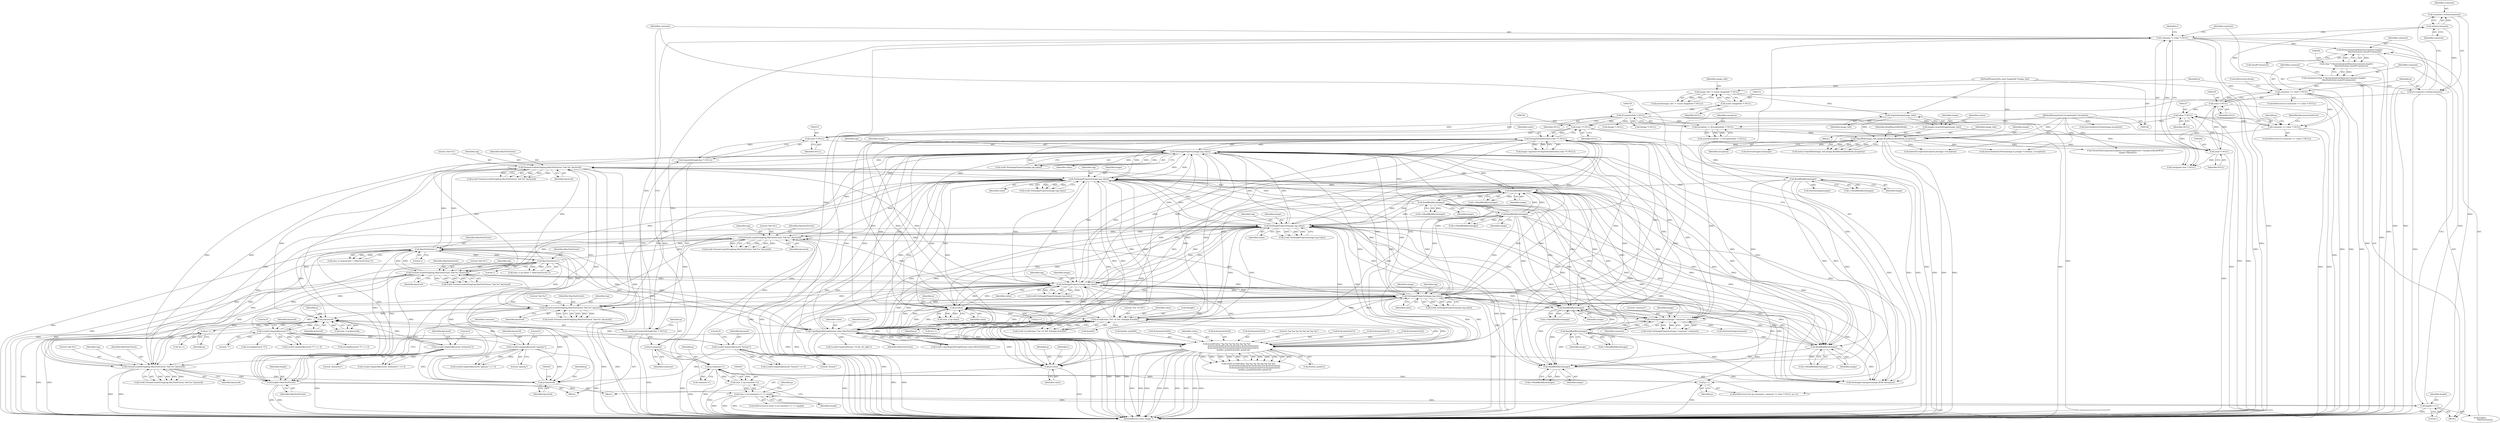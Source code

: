 digraph "0_ImageMagick_f6e9d0d9955e85bdd7540b251cd50d598dacc5e6_23@API" {
"1000323" [label="(Call,comment+strlen(comment))"];
"1000325" [label="(Call,strlen(comment))"];
"1000315" [label="(Call,comment == (char *) NULL)"];
"1000302" [label="(Call,comment=(char *) ResizeQuantumMemory(comment,length+\n                MaxTextExtent,sizeof(*comment)))"];
"1000304" [label="(Call,(char *) ResizeQuantumMemory(comment,length+\n                MaxTextExtent,sizeof(*comment)))"];
"1000306" [label="(Call,ResizeQuantumMemory(comment,length+\n                MaxTextExtent,sizeof(*comment)))"];
"1000261" [label="(Call,comment != (char *) NULL)"];
"1000251" [label="(Call,comment=AcquireString((char *) NULL))"];
"1000253" [label="(Call,AcquireString((char *) NULL))"];
"1000254" [label="(Call,(char *) NULL)"];
"1000158" [label="(Call,(ExceptionInfo *) NULL)"];
"1000131" [label="(Call,(const ImageInfo *) NULL)"];
"1000336" [label="(Call,(char *) NULL)"];
"1000317" [label="(Call,(char *) NULL)"];
"1000263" [label="(Call,(char *) NULL)"];
"1000535" [label="(Call,(char **) NULL)"];
"1000299" [label="(Call,length<<=1)"];
"1000285" [label="(Call,(size_t) (p-comment+1) >= length)"];
"1000286" [label="(Call,(size_t) (p-comment+1))"];
"1000288" [label="(Call,p-comment+1)"];
"1000258" [label="(Call,p=comment)"];
"1000266" [label="(Call,p++)"];
"1000321" [label="(Call,p=comment+strlen(comment))"];
"1000248" [label="(Call,length=MaxTextExtent)"];
"1000694" [label="(Call,FormatLocaleString(tag,MaxTextExtent,\"hdr:%s\",keyword))"];
"1000548" [label="(Call,SetImageProperty(image,tag,value))"];
"1000395" [label="(Call,ReadBlobByte(image))"];
"1000795" [label="(Call,ReadBlobByte(image))"];
"1000433" [label="(Call,ReadBlobByte(image))"];
"1000514" [label="(Call,SetImageProperty(image,tag,value))"];
"1000478" [label="(Call,ReadBlobByte(image))"];
"1000507" [label="(Call,FormatLocaleString(tag,MaxTextExtent,\"hdr:%s\",keyword))"];
"1000767" [label="(Call,SetImageProperty(image,tag,value))"];
"1000760" [label="(Call,FormatLocaleString(tag,MaxTextExtent,\"hdr:%s\",keyword))"];
"1000751" [label="(Call,SetImageProperty(image,tag,value))"];
"1000744" [label="(Call,FormatLocaleString(tag,MaxTextExtent,\"hdr:%s\",keyword))"];
"1000701" [label="(Call,SetImageProperty(image,tag,value))"];
"1000465" [label="(Call,p-value)"];
"1000473" [label="(Call,p++)"];
"1000449" [label="(Call,p=value)"];
"1000567" [label="(Call,sscanf(value,\"%g %g %g %g %g %g %g %g\",\n                    &chromaticity[0],&chromaticity[1],&chromaticity[2],\n                    &chromaticity[3],&chromaticity[4],&chromaticity[5],\n                    &white_point[0],&white_point[1]))"];
"1000500" [label="(Call,CopyMagickString(format,value,MaxTextExtent))"];
"1000533" [label="(Call,StringToDouble(value,(char **) NULL))"];
"1000720" [label="(Call,sscanf(value,\"%d +X %d\",&height,&width))"];
"1000468" [label="(Call,MaxTextExtent-1)"];
"1000385" [label="(Call,MaxTextExtent-1)"];
"1000541" [label="(Call,FormatLocaleString(tag,MaxTextExtent,\"hdr:%s\",keyword))"];
"1000524" [label="(Call,LocaleCompare(keyword,\"gamma\"))"];
"1000437" [label="(Call,LocaleCompare(keyword,\"Y\"))"];
"1000382" [label="(Call,p-keyword)"];
"1000390" [label="(Call,p++)"];
"1000373" [label="(Call,p=keyword)"];
"1000493" [label="(Call,LocaleCompare(keyword,\"format\"))"];
"1000558" [label="(Call,LocaleCompare(keyword,\"primaries\"))"];
"1000358" [label="(Call,ReadBlobByte(image))"];
"1000348" [label="(Call,SetImageProperty(image,\"comment\",comment))"];
"1000207" [label="(Call,ReadBlobByte(image))"];
"1000173" [label="(Call,OpenBlob(image_info,image,ReadBinaryBlobMode,exception))"];
"1000169" [label="(Call,AcquireImage(image_info))"];
"1000129" [label="(Call,image_info != (const ImageInfo *) NULL)"];
"1000107" [label="(MethodParameterIn,const ImageInfo *image_info)"];
"1000167" [label="(Call,image=AcquireImage(image_info))"];
"1000156" [label="(Call,exception != (ExceptionInfo *) NULL)"];
"1000108" [label="(MethodParameterIn,ExceptionInfo *exception)"];
"1000271" [label="(Call,ReadBlobByte(image))"];
"1000368" [label="(Call,ReadBlobByte(image))"];
"1000334" [label="(Call,comment == (char *) NULL)"];
"1000133" [label="(Identifier,NULL)"];
"1000465" [label="(Call,p-value)"];
"1000177" [label="(Identifier,exception)"];
"1000748" [label="(Identifier,keyword)"];
"1000438" [label="(Identifier,keyword)"];
"1000694" [label="(Call,FormatLocaleString(tag,MaxTextExtent,\"hdr:%s\",keyword))"];
"1000385" [label="(Call,MaxTextExtent-1)"];
"1000890" [label="(Call,InheritException(exception,&image->exception))"];
"1000359" [label="(Identifier,image)"];
"1000523" [label="(Call,LocaleCompare(keyword,\"gamma\") == 0)"];
"1000544" [label="(Literal,\"hdr:%s\")"];
"1000507" [label="(Call,FormatLocaleString(tag,MaxTextExtent,\"hdr:%s\",keyword))"];
"1000744" [label="(Call,FormatLocaleString(tag,MaxTextExtent,\"hdr:%s\",keyword))"];
"1000745" [label="(Identifier,tag)"];
"1000252" [label="(Identifier,comment)"];
"1000463" [label="(Call,(size_t) (p-value))"];
"1000722" [label="(Literal,\"%d +X %d\")"];
"1000768" [label="(Identifier,image)"];
"1000492" [label="(Call,LocaleCompare(keyword,\"format\") == 0)"];
"1000760" [label="(Call,FormatLocaleString(tag,MaxTextExtent,\"hdr:%s\",keyword))"];
"1000386" [label="(Identifier,MaxTextExtent)"];
"1000257" [label="(ControlStructure,for (p=comment; comment != (char *) NULL; p++))"];
"1000503" [label="(Identifier,MaxTextExtent)"];
"1000335" [label="(Identifier,comment)"];
"1000567" [label="(Call,sscanf(value,\"%g %g %g %g %g %g %g %g\",\n                    &chromaticity[0],&chromaticity[1],&chromaticity[2],\n                    &chromaticity[3],&chromaticity[4],&chromaticity[5],\n                    &white_point[0],&white_point[1]))"];
"1000754" [label="(Identifier,value)"];
"1000250" [label="(Identifier,MaxTextExtent)"];
"1000129" [label="(Call,image_info != (const ImageInfo *) NULL)"];
"1000272" [label="(Identifier,image)"];
"1000369" [label="(Identifier,image)"];
"1000704" [label="(Identifier,value)"];
"1000510" [label="(Literal,\"hdr:%s\")"];
"1000472" [label="(Call,*p++)"];
"1000710" [label="(Call,strcmp(keyword,\"Y\") == 0)"];
"1000498" [label="(Call,(void) CopyMagickString(format,value,MaxTextExtent))"];
"1000302" [label="(Call,comment=(char *) ResizeQuantumMemory(comment,length+\n                MaxTextExtent,sizeof(*comment)))"];
"1000548" [label="(Call,SetImageProperty(image,tag,value))"];
"1000375" [label="(Identifier,keyword)"];
"1000301" [label="(Literal,1)"];
"1000260" [label="(Identifier,comment)"];
"1000747" [label="(Literal,\"hdr:%s\")"];
"1000473" [label="(Call,p++)"];
"1000371" [label="(Block,)"];
"1000175" [label="(Identifier,image)"];
"1000297" [label="(Identifier,p)"];
"1000450" [label="(Identifier,p)"];
"1000109" [label="(Block,)"];
"1001185" [label="(Call,QueueAuthenticPixels(image,0,y,image->columns,1,exception))"];
"1000325" [label="(Call,strlen(comment))"];
"1000434" [label="(Identifier,image)"];
"1000308" [label="(Call,length+\n                MaxTextExtent)"];
"1000188" [label="(Call,(Image *) NULL)"];
"1000470" [label="(Literal,1)"];
"1001396" [label="(Call,ThrowFileException(exception,CorruptImageError,\"UnexpectedEndOfFile\",\n      image->filename))"];
"1000172" [label="(Identifier,status)"];
"1000322" [label="(Identifier,p)"];
"1000316" [label="(Identifier,comment)"];
"1000270" [label="(Identifier,c)"];
"1000131" [label="(Call,(const ImageInfo *) NULL)"];
"1000594" [label="(Call,&white_point[0])"];
"1000185" [label="(Call,DestroyImageList(image))"];
"1000751" [label="(Call,SetImageProperty(image,tag,value))"];
"1000570" [label="(Call,&chromaticity[0])"];
"1000560" [label="(Literal,\"primaries\")"];
"1000173" [label="(Call,OpenBlob(image_info,image,ReadBinaryBlobMode,exception))"];
"1000258" [label="(Call,p=comment)"];
"1000752" [label="(Identifier,image)"];
"1000299" [label="(Call,length<<=1)"];
"1000526" [label="(Literal,\"gamma\")"];
"1000496" [label="(Literal,0)"];
"1000336" [label="(Call,(char *) NULL)"];
"1000541" [label="(Call,FormatLocaleString(tag,MaxTextExtent,\"hdr:%s\",keyword))"];
"1000769" [label="(Identifier,tag)"];
"1000265" [label="(Identifier,NULL)"];
"1000770" [label="(Identifier,value)"];
"1000366" [label="(Call,c=ReadBlobByte(image))"];
"1000517" [label="(Identifier,value)"];
"1000329" [label="(Identifier,p)"];
"1000524" [label="(Call,LocaleCompare(keyword,\"gamma\"))"];
"1000168" [label="(Identifier,image)"];
"1000542" [label="(Identifier,tag)"];
"1000324" [label="(Identifier,comment)"];
"1000568" [label="(Identifier,value)"];
"1000286" [label="(Call,(size_t) (p-comment+1))"];
"1000253" [label="(Call,AcquireString((char *) NULL))"];
"1000565" [label="(Call,(void) sscanf(value,\"%g %g %g %g %g %g %g %g\",\n                    &chromaticity[0],&chromaticity[1],&chromaticity[2],\n                    &chromaticity[3],&chromaticity[4],&chromaticity[5],\n                    &white_point[0],&white_point[1]))"];
"1000829" [label="(Call,SetImageColorspace(image,RGBColorspace))"];
"1000433" [label="(Call,ReadBlobByte(image))"];
"1000333" [label="(ControlStructure,if (comment == (char *) NULL))"];
"1000439" [label="(Literal,\"Y\")"];
"1000261" [label="(Call,comment != (char *) NULL)"];
"1000537" [label="(Identifier,NULL)"];
"1000699" [label="(Call,(void) SetImageProperty(image,tag,value))"];
"1000505" [label="(Call,(void) FormatLocaleString(tag,MaxTextExtent,\"hdr:%s\",keyword))"];
"1000157" [label="(Identifier,exception)"];
"1000550" [label="(Identifier,tag)"];
"1000500" [label="(Call,CopyMagickString(format,value,MaxTextExtent))"];
"1000259" [label="(Identifier,p)"];
"1000692" [label="(Call,(void) FormatLocaleString(tag,MaxTextExtent,\"hdr:%s\",keyword))"];
"1000382" [label="(Call,p-keyword)"];
"1000384" [label="(Identifier,keyword)"];
"1000107" [label="(MethodParameterIn,const ImageInfo *image_info)"];
"1000764" [label="(Identifier,keyword)"];
"1000721" [label="(Identifier,value)"];
"1000387" [label="(Literal,1)"];
"1000323" [label="(Call,comment+strlen(comment))"];
"1000326" [label="(Identifier,comment)"];
"1000306" [label="(Call,ResizeQuantumMemory(comment,length+\n                MaxTextExtent,sizeof(*comment)))"];
"1000284" [label="(ControlStructure,if ((size_t) (p-comment+1) >= length))"];
"1000437" [label="(Call,LocaleCompare(keyword,\"Y\"))"];
"1000742" [label="(Call,(void) FormatLocaleString(tag,MaxTextExtent,\"hdr:%s\",keyword))"];
"1000300" [label="(Identifier,length)"];
"1000303" [label="(Identifier,comment)"];
"1000350" [label="(Literal,\"comment\")"];
"1001410" [label="(MethodReturn,static Image *)"];
"1000511" [label="(Identifier,keyword)"];
"1000543" [label="(Identifier,MaxTextExtent)"];
"1000396" [label="(Identifier,image)"];
"1000561" [label="(Literal,0)"];
"1000334" [label="(Call,comment == (char *) NULL)"];
"1000549" [label="(Identifier,image)"];
"1000216" [label="(Call,DestroyImage(image))"];
"1000393" [label="(Call,c=ReadBlobByte(image))"];
"1000474" [label="(Identifier,p)"];
"1000451" [label="(Identifier,value)"];
"1000586" [label="(Call,&chromaticity[4])"];
"1000582" [label="(Call,&chromaticity[3])"];
"1000379" [label="(Call,(size_t) (p-keyword) < (MaxTextExtent-1))"];
"1000169" [label="(Call,AcquireImage(image_info))"];
"1000263" [label="(Call,(char *) NULL)"];
"1000493" [label="(Call,LocaleCompare(keyword,\"format\"))"];
"1000761" [label="(Identifier,tag)"];
"1000718" [label="(Call,(void) sscanf(value,\"%d +X %d\",&height,&width))"];
"1000267" [label="(Identifier,p)"];
"1000440" [label="(Literal,0)"];
"1000254" [label="(Call,(char *) NULL)"];
"1000795" [label="(Call,ReadBlobByte(image))"];
"1000758" [label="(Call,(void) FormatLocaleString(tag,MaxTextExtent,\"hdr:%s\",keyword))"];
"1000455" [label="(Identifier,c)"];
"1000535" [label="(Call,(char **) NULL)"];
"1000285" [label="(Call,(size_t) (p-comment+1) >= length)"];
"1000476" [label="(Call,c=ReadBlobByte(image))"];
"1000525" [label="(Identifier,keyword)"];
"1000558" [label="(Call,LocaleCompare(keyword,\"primaries\"))"];
"1000383" [label="(Identifier,p)"];
"1000711" [label="(Call,strcmp(keyword,\"Y\"))"];
"1000314" [label="(ControlStructure,if (comment == (char *) NULL))"];
"1000155" [label="(Call,assert(exception != (ExceptionInfo *) NULL))"];
"1000569" [label="(Literal,\"%g %g %g %g %g %g %g %g\")"];
"1000380" [label="(Call,(size_t) (p-keyword))"];
"1000557" [label="(Call,LocaleCompare(keyword,\"primaries\") == 0)"];
"1000695" [label="(Identifier,tag)"];
"1000796" [label="(Identifier,image)"];
"1000746" [label="(Identifier,MaxTextExtent)"];
"1000534" [label="(Identifier,value)"];
"1001364" [label="(Call,SyncAuthenticPixels(image,exception))"];
"1000269" [label="(Call,c=ReadBlobByte(image))"];
"1000315" [label="(Call,comment == (char *) NULL)"];
"1000266" [label="(Call,p++)"];
"1000765" [label="(Call,(void) SetImageProperty(image,tag,value))"];
"1000344" [label="(Identifier,p)"];
"1000108" [label="(MethodParameterIn,ExceptionInfo *exception)"];
"1000248" [label="(Call,length=MaxTextExtent)"];
"1000468" [label="(Call,MaxTextExtent-1)"];
"1000374" [label="(Identifier,p)"];
"1000244" [label="(Block,)"];
"1000176" [label="(Identifier,ReadBinaryBlobMode)"];
"1000478" [label="(Call,ReadBlobByte(image))"];
"1000431" [label="(Call,c=ReadBlobByte(image))"];
"1000762" [label="(Identifier,MaxTextExtent)"];
"1000170" [label="(Identifier,image_info)"];
"1000546" [label="(Call,(void) SetImageProperty(image,tag,value))"];
"1000290" [label="(Call,comment+1)"];
"1000351" [label="(Identifier,comment)"];
"1000494" [label="(Identifier,keyword)"];
"1000516" [label="(Identifier,tag)"];
"1000158" [label="(Call,(ExceptionInfo *) NULL)"];
"1000346" [label="(Call,(void) SetImageProperty(image,\"comment\",comment))"];
"1000502" [label="(Identifier,value)"];
"1000793" [label="(Call,c=ReadBlobByte(image))"];
"1000271" [label="(Call,ReadBlobByte(image))"];
"1000479" [label="(Identifier,image)"];
"1000349" [label="(Identifier,image)"];
"1000539" [label="(Call,(void) FormatLocaleString(tag,MaxTextExtent,\"hdr:%s\",keyword))"];
"1000293" [label="(Identifier,length)"];
"1000304" [label="(Call,(char *) ResizeQuantumMemory(comment,length+\n                MaxTextExtent,sizeof(*comment)))"];
"1000545" [label="(Identifier,keyword)"];
"1000574" [label="(Call,&chromaticity[1])"];
"1000767" [label="(Call,SetImageProperty(image,tag,value))"];
"1000467" [label="(Identifier,value)"];
"1000725" [label="(Call,&width)"];
"1000495" [label="(Literal,\"format\")"];
"1000449" [label="(Call,p=value)"];
"1000590" [label="(Call,&chromaticity[5])"];
"1000512" [label="(Call,(void) SetImageProperty(image,tag,value))"];
"1000207" [label="(Call,ReadBlobByte(image))"];
"1000391" [label="(Identifier,p)"];
"1000262" [label="(Identifier,comment)"];
"1000320" [label="(ControlStructure,break;)"];
"1000294" [label="(Block,)"];
"1000753" [label="(Identifier,tag)"];
"1000288" [label="(Call,p-comment+1)"];
"1000338" [label="(Identifier,NULL)"];
"1000529" [label="(Call,image->gamma=StringToDouble(value,(char **) NULL))"];
"1000289" [label="(Identifier,p)"];
"1000156" [label="(Call,exception != (ExceptionInfo *) NULL)"];
"1000696" [label="(Identifier,MaxTextExtent)"];
"1000598" [label="(Call,&white_point[1])"];
"1000128" [label="(Call,assert(image_info != (const ImageInfo *) NULL))"];
"1000348" [label="(Call,SetImageProperty(image,\"comment\",comment))"];
"1000321" [label="(Call,p=comment+strlen(comment))"];
"1000703" [label="(Identifier,tag)"];
"1000800" [label="(Call,LocaleCompare(format,\"32-bit_rle_rgbe\"))"];
"1000469" [label="(Identifier,MaxTextExtent)"];
"1000436" [label="(Call,LocaleCompare(keyword,\"Y\") == 0)"];
"1000389" [label="(Call,*p++)"];
"1000368" [label="(Call,ReadBlobByte(image))"];
"1000509" [label="(Identifier,MaxTextExtent)"];
"1000390" [label="(Call,p++)"];
"1000723" [label="(Call,&height)"];
"1000354" [label="(Call,DestroyString(comment))"];
"1000174" [label="(Identifier,image_info)"];
"1000514" [label="(Call,SetImageProperty(image,tag,value))"];
"1000578" [label="(Call,&chromaticity[2])"];
"1000251" [label="(Call,comment=AcquireString((char *) NULL))"];
"1000508" [label="(Identifier,tag)"];
"1000256" [label="(Identifier,NULL)"];
"1000219" [label="(Call,(Image *) NULL)"];
"1000171" [label="(Call,status=OpenBlob(image_info,image,ReadBinaryBlobMode,exception))"];
"1000311" [label="(Call,sizeof(*comment))"];
"1000395" [label="(Call,ReadBlobByte(image))"];
"1000130" [label="(Identifier,image_info)"];
"1000205" [label="(Call,c=ReadBlobByte(image))"];
"1000559" [label="(Identifier,keyword)"];
"1000501" [label="(Identifier,format)"];
"1000249" [label="(Identifier,length)"];
"1000466" [label="(Identifier,p)"];
"1000515" [label="(Identifier,image)"];
"1000356" [label="(Call,c=ReadBlobByte(image))"];
"1000358" [label="(Call,ReadBlobByte(image))"];
"1000749" [label="(Call,(void) SetImageProperty(image,tag,value))"];
"1000373" [label="(Call,p=keyword)"];
"1000915" [label="(Call,(unsigned char *) NULL)"];
"1000763" [label="(Literal,\"hdr:%s\")"];
"1000319" [label="(Identifier,NULL)"];
"1000698" [label="(Identifier,keyword)"];
"1000551" [label="(Identifier,value)"];
"1000340" [label="(Identifier,ResourceLimitError)"];
"1000701" [label="(Call,SetImageProperty(image,tag,value))"];
"1000702" [label="(Identifier,image)"];
"1000720" [label="(Call,sscanf(value,\"%d +X %d\",&height,&width))"];
"1000317" [label="(Call,(char *) NULL)"];
"1000208" [label="(Identifier,image)"];
"1000307" [label="(Identifier,comment)"];
"1000160" [label="(Identifier,NULL)"];
"1000462" [label="(Call,(size_t) (p-value) < (MaxTextExtent-1))"];
"1000167" [label="(Call,image=AcquireImage(image_info))"];
"1000697" [label="(Literal,\"hdr:%s\")"];
"1000527" [label="(Literal,0)"];
"1000533" [label="(Call,StringToDouble(value,(char **) NULL))"];
"1000323" -> "1000321"  [label="AST: "];
"1000323" -> "1000325"  [label="CFG: "];
"1000324" -> "1000323"  [label="AST: "];
"1000325" -> "1000323"  [label="AST: "];
"1000321" -> "1000323"  [label="CFG: "];
"1000323" -> "1001410"  [label="DDG: "];
"1000325" -> "1000323"  [label="DDG: "];
"1000325" -> "1000326"  [label="CFG: "];
"1000326" -> "1000325"  [label="AST: "];
"1000325" -> "1000261"  [label="DDG: "];
"1000325" -> "1000321"  [label="DDG: "];
"1000315" -> "1000325"  [label="DDG: "];
"1000315" -> "1000314"  [label="AST: "];
"1000315" -> "1000317"  [label="CFG: "];
"1000316" -> "1000315"  [label="AST: "];
"1000317" -> "1000315"  [label="AST: "];
"1000320" -> "1000315"  [label="CFG: "];
"1000322" -> "1000315"  [label="CFG: "];
"1000315" -> "1001410"  [label="DDG: "];
"1000315" -> "1001410"  [label="DDG: "];
"1000315" -> "1001410"  [label="DDG: "];
"1000302" -> "1000315"  [label="DDG: "];
"1000317" -> "1000315"  [label="DDG: "];
"1000315" -> "1000334"  [label="DDG: "];
"1000302" -> "1000294"  [label="AST: "];
"1000302" -> "1000304"  [label="CFG: "];
"1000303" -> "1000302"  [label="AST: "];
"1000304" -> "1000302"  [label="AST: "];
"1000316" -> "1000302"  [label="CFG: "];
"1000302" -> "1001410"  [label="DDG: "];
"1000304" -> "1000302"  [label="DDG: "];
"1000304" -> "1000306"  [label="CFG: "];
"1000305" -> "1000304"  [label="AST: "];
"1000306" -> "1000304"  [label="AST: "];
"1000304" -> "1001410"  [label="DDG: "];
"1000306" -> "1000304"  [label="DDG: "];
"1000306" -> "1000304"  [label="DDG: "];
"1000306" -> "1000311"  [label="CFG: "];
"1000307" -> "1000306"  [label="AST: "];
"1000308" -> "1000306"  [label="AST: "];
"1000311" -> "1000306"  [label="AST: "];
"1000306" -> "1001410"  [label="DDG: "];
"1000261" -> "1000306"  [label="DDG: "];
"1000299" -> "1000306"  [label="DDG: "];
"1000261" -> "1000257"  [label="AST: "];
"1000261" -> "1000263"  [label="CFG: "];
"1000262" -> "1000261"  [label="AST: "];
"1000263" -> "1000261"  [label="AST: "];
"1000270" -> "1000261"  [label="CFG: "];
"1000335" -> "1000261"  [label="CFG: "];
"1000261" -> "1001410"  [label="DDG: "];
"1000261" -> "1001410"  [label="DDG: "];
"1000261" -> "1001410"  [label="DDG: "];
"1000251" -> "1000261"  [label="DDG: "];
"1000263" -> "1000261"  [label="DDG: "];
"1000261" -> "1000288"  [label="DDG: "];
"1000261" -> "1000290"  [label="DDG: "];
"1000261" -> "1000334"  [label="DDG: "];
"1000251" -> "1000244"  [label="AST: "];
"1000251" -> "1000253"  [label="CFG: "];
"1000252" -> "1000251"  [label="AST: "];
"1000253" -> "1000251"  [label="AST: "];
"1000259" -> "1000251"  [label="CFG: "];
"1000251" -> "1001410"  [label="DDG: "];
"1000253" -> "1000251"  [label="DDG: "];
"1000251" -> "1000258"  [label="DDG: "];
"1000253" -> "1000254"  [label="CFG: "];
"1000254" -> "1000253"  [label="AST: "];
"1000254" -> "1000253"  [label="DDG: "];
"1000254" -> "1000256"  [label="CFG: "];
"1000255" -> "1000254"  [label="AST: "];
"1000256" -> "1000254"  [label="AST: "];
"1000158" -> "1000254"  [label="DDG: "];
"1000336" -> "1000254"  [label="DDG: "];
"1000535" -> "1000254"  [label="DDG: "];
"1000254" -> "1000263"  [label="DDG: "];
"1000158" -> "1000156"  [label="AST: "];
"1000158" -> "1000160"  [label="CFG: "];
"1000159" -> "1000158"  [label="AST: "];
"1000160" -> "1000158"  [label="AST: "];
"1000156" -> "1000158"  [label="CFG: "];
"1000158" -> "1001410"  [label="DDG: "];
"1000158" -> "1000156"  [label="DDG: "];
"1000131" -> "1000158"  [label="DDG: "];
"1000158" -> "1000188"  [label="DDG: "];
"1000158" -> "1000219"  [label="DDG: "];
"1000158" -> "1000535"  [label="DDG: "];
"1000158" -> "1000915"  [label="DDG: "];
"1000131" -> "1000129"  [label="AST: "];
"1000131" -> "1000133"  [label="CFG: "];
"1000132" -> "1000131"  [label="AST: "];
"1000133" -> "1000131"  [label="AST: "];
"1000129" -> "1000131"  [label="CFG: "];
"1000131" -> "1000129"  [label="DDG: "];
"1000336" -> "1000334"  [label="AST: "];
"1000336" -> "1000338"  [label="CFG: "];
"1000337" -> "1000336"  [label="AST: "];
"1000338" -> "1000336"  [label="AST: "];
"1000334" -> "1000336"  [label="CFG: "];
"1000336" -> "1001410"  [label="DDG: "];
"1000336" -> "1000334"  [label="DDG: "];
"1000317" -> "1000336"  [label="DDG: "];
"1000263" -> "1000336"  [label="DDG: "];
"1000336" -> "1000535"  [label="DDG: "];
"1000336" -> "1000915"  [label="DDG: "];
"1000317" -> "1000319"  [label="CFG: "];
"1000318" -> "1000317"  [label="AST: "];
"1000319" -> "1000317"  [label="AST: "];
"1000317" -> "1001410"  [label="DDG: "];
"1000317" -> "1000263"  [label="DDG: "];
"1000263" -> "1000317"  [label="DDG: "];
"1000317" -> "1000915"  [label="DDG: "];
"1000263" -> "1000265"  [label="CFG: "];
"1000264" -> "1000263"  [label="AST: "];
"1000265" -> "1000263"  [label="AST: "];
"1000263" -> "1001410"  [label="DDG: "];
"1000263" -> "1000915"  [label="DDG: "];
"1000535" -> "1000533"  [label="AST: "];
"1000535" -> "1000537"  [label="CFG: "];
"1000536" -> "1000535"  [label="AST: "];
"1000537" -> "1000535"  [label="AST: "];
"1000533" -> "1000535"  [label="CFG: "];
"1000535" -> "1001410"  [label="DDG: "];
"1000535" -> "1000533"  [label="DDG: "];
"1000535" -> "1000915"  [label="DDG: "];
"1000299" -> "1000294"  [label="AST: "];
"1000299" -> "1000301"  [label="CFG: "];
"1000300" -> "1000299"  [label="AST: "];
"1000301" -> "1000299"  [label="AST: "];
"1000303" -> "1000299"  [label="CFG: "];
"1000299" -> "1001410"  [label="DDG: "];
"1000299" -> "1000285"  [label="DDG: "];
"1000285" -> "1000299"  [label="DDG: "];
"1000299" -> "1000308"  [label="DDG: "];
"1000285" -> "1000284"  [label="AST: "];
"1000285" -> "1000293"  [label="CFG: "];
"1000286" -> "1000285"  [label="AST: "];
"1000293" -> "1000285"  [label="AST: "];
"1000297" -> "1000285"  [label="CFG: "];
"1000329" -> "1000285"  [label="CFG: "];
"1000285" -> "1001410"  [label="DDG: "];
"1000285" -> "1001410"  [label="DDG: "];
"1000285" -> "1001410"  [label="DDG: "];
"1000286" -> "1000285"  [label="DDG: "];
"1000248" -> "1000285"  [label="DDG: "];
"1000286" -> "1000288"  [label="CFG: "];
"1000287" -> "1000286"  [label="AST: "];
"1000288" -> "1000286"  [label="AST: "];
"1000293" -> "1000286"  [label="CFG: "];
"1000286" -> "1001410"  [label="DDG: "];
"1000288" -> "1000286"  [label="DDG: "];
"1000288" -> "1000286"  [label="DDG: "];
"1000288" -> "1000290"  [label="CFG: "];
"1000289" -> "1000288"  [label="AST: "];
"1000290" -> "1000288"  [label="AST: "];
"1000288" -> "1001410"  [label="DDG: "];
"1000288" -> "1001410"  [label="DDG: "];
"1000288" -> "1000266"  [label="DDG: "];
"1000258" -> "1000288"  [label="DDG: "];
"1000266" -> "1000288"  [label="DDG: "];
"1000258" -> "1000257"  [label="AST: "];
"1000258" -> "1000260"  [label="CFG: "];
"1000259" -> "1000258"  [label="AST: "];
"1000260" -> "1000258"  [label="AST: "];
"1000262" -> "1000258"  [label="CFG: "];
"1000258" -> "1001410"  [label="DDG: "];
"1000266" -> "1000257"  [label="AST: "];
"1000266" -> "1000267"  [label="CFG: "];
"1000267" -> "1000266"  [label="AST: "];
"1000262" -> "1000266"  [label="CFG: "];
"1000266" -> "1001410"  [label="DDG: "];
"1000321" -> "1000266"  [label="DDG: "];
"1000321" -> "1000294"  [label="AST: "];
"1000322" -> "1000321"  [label="AST: "];
"1000329" -> "1000321"  [label="CFG: "];
"1000321" -> "1001410"  [label="DDG: "];
"1000248" -> "1000244"  [label="AST: "];
"1000248" -> "1000250"  [label="CFG: "];
"1000249" -> "1000248"  [label="AST: "];
"1000250" -> "1000248"  [label="AST: "];
"1000252" -> "1000248"  [label="CFG: "];
"1000248" -> "1001410"  [label="DDG: "];
"1000248" -> "1001410"  [label="DDG: "];
"1000694" -> "1000248"  [label="DDG: "];
"1000500" -> "1000248"  [label="DDG: "];
"1000744" -> "1000248"  [label="DDG: "];
"1000468" -> "1000248"  [label="DDG: "];
"1000541" -> "1000248"  [label="DDG: "];
"1000507" -> "1000248"  [label="DDG: "];
"1000760" -> "1000248"  [label="DDG: "];
"1000385" -> "1000248"  [label="DDG: "];
"1000694" -> "1000692"  [label="AST: "];
"1000694" -> "1000698"  [label="CFG: "];
"1000695" -> "1000694"  [label="AST: "];
"1000696" -> "1000694"  [label="AST: "];
"1000697" -> "1000694"  [label="AST: "];
"1000698" -> "1000694"  [label="AST: "];
"1000692" -> "1000694"  [label="CFG: "];
"1000694" -> "1001410"  [label="DDG: "];
"1000694" -> "1001410"  [label="DDG: "];
"1000694" -> "1000373"  [label="DDG: "];
"1000694" -> "1000382"  [label="DDG: "];
"1000694" -> "1000385"  [label="DDG: "];
"1000694" -> "1000692"  [label="DDG: "];
"1000694" -> "1000692"  [label="DDG: "];
"1000694" -> "1000692"  [label="DDG: "];
"1000694" -> "1000692"  [label="DDG: "];
"1000548" -> "1000694"  [label="DDG: "];
"1000767" -> "1000694"  [label="DDG: "];
"1000751" -> "1000694"  [label="DDG: "];
"1000514" -> "1000694"  [label="DDG: "];
"1000701" -> "1000694"  [label="DDG: "];
"1000468" -> "1000694"  [label="DDG: "];
"1000385" -> "1000694"  [label="DDG: "];
"1000558" -> "1000694"  [label="DDG: "];
"1000694" -> "1000701"  [label="DDG: "];
"1000548" -> "1000546"  [label="AST: "];
"1000548" -> "1000551"  [label="CFG: "];
"1000549" -> "1000548"  [label="AST: "];
"1000550" -> "1000548"  [label="AST: "];
"1000551" -> "1000548"  [label="AST: "];
"1000546" -> "1000548"  [label="CFG: "];
"1000548" -> "1001410"  [label="DDG: "];
"1000548" -> "1001410"  [label="DDG: "];
"1000548" -> "1000271"  [label="DDG: "];
"1000548" -> "1000348"  [label="DDG: "];
"1000548" -> "1000368"  [label="DDG: "];
"1000548" -> "1000395"  [label="DDG: "];
"1000548" -> "1000449"  [label="DDG: "];
"1000548" -> "1000465"  [label="DDG: "];
"1000548" -> "1000500"  [label="DDG: "];
"1000548" -> "1000507"  [label="DDG: "];
"1000548" -> "1000514"  [label="DDG: "];
"1000548" -> "1000533"  [label="DDG: "];
"1000548" -> "1000541"  [label="DDG: "];
"1000548" -> "1000546"  [label="DDG: "];
"1000548" -> "1000546"  [label="DDG: "];
"1000548" -> "1000546"  [label="DDG: "];
"1000395" -> "1000548"  [label="DDG: "];
"1000433" -> "1000548"  [label="DDG: "];
"1000478" -> "1000548"  [label="DDG: "];
"1000541" -> "1000548"  [label="DDG: "];
"1000465" -> "1000548"  [label="DDG: "];
"1000751" -> "1000548"  [label="DDG: "];
"1000567" -> "1000548"  [label="DDG: "];
"1000500" -> "1000548"  [label="DDG: "];
"1000533" -> "1000548"  [label="DDG: "];
"1000514" -> "1000548"  [label="DDG: "];
"1000701" -> "1000548"  [label="DDG: "];
"1000767" -> "1000548"  [label="DDG: "];
"1000720" -> "1000548"  [label="DDG: "];
"1000548" -> "1000567"  [label="DDG: "];
"1000548" -> "1000701"  [label="DDG: "];
"1000548" -> "1000720"  [label="DDG: "];
"1000548" -> "1000744"  [label="DDG: "];
"1000548" -> "1000751"  [label="DDG: "];
"1000548" -> "1000760"  [label="DDG: "];
"1000548" -> "1000767"  [label="DDG: "];
"1000548" -> "1000795"  [label="DDG: "];
"1000548" -> "1000829"  [label="DDG: "];
"1000395" -> "1000393"  [label="AST: "];
"1000395" -> "1000396"  [label="CFG: "];
"1000396" -> "1000395"  [label="AST: "];
"1000393" -> "1000395"  [label="CFG: "];
"1000395" -> "1000271"  [label="DDG: "];
"1000395" -> "1000348"  [label="DDG: "];
"1000395" -> "1000368"  [label="DDG: "];
"1000395" -> "1000393"  [label="DDG: "];
"1000795" -> "1000395"  [label="DDG: "];
"1000433" -> "1000395"  [label="DDG: "];
"1000514" -> "1000395"  [label="DDG: "];
"1000478" -> "1000395"  [label="DDG: "];
"1000207" -> "1000395"  [label="DDG: "];
"1000701" -> "1000395"  [label="DDG: "];
"1000751" -> "1000395"  [label="DDG: "];
"1000767" -> "1000395"  [label="DDG: "];
"1000358" -> "1000395"  [label="DDG: "];
"1000368" -> "1000395"  [label="DDG: "];
"1000395" -> "1000433"  [label="DDG: "];
"1000395" -> "1000478"  [label="DDG: "];
"1000395" -> "1000514"  [label="DDG: "];
"1000395" -> "1000701"  [label="DDG: "];
"1000395" -> "1000751"  [label="DDG: "];
"1000395" -> "1000767"  [label="DDG: "];
"1000395" -> "1000795"  [label="DDG: "];
"1000395" -> "1000829"  [label="DDG: "];
"1000795" -> "1000793"  [label="AST: "];
"1000795" -> "1000796"  [label="CFG: "];
"1000796" -> "1000795"  [label="AST: "];
"1000793" -> "1000795"  [label="CFG: "];
"1000795" -> "1000271"  [label="DDG: "];
"1000795" -> "1000348"  [label="DDG: "];
"1000795" -> "1000368"  [label="DDG: "];
"1000795" -> "1000793"  [label="DDG: "];
"1000433" -> "1000795"  [label="DDG: "];
"1000514" -> "1000795"  [label="DDG: "];
"1000478" -> "1000795"  [label="DDG: "];
"1000701" -> "1000795"  [label="DDG: "];
"1000751" -> "1000795"  [label="DDG: "];
"1000767" -> "1000795"  [label="DDG: "];
"1000358" -> "1000795"  [label="DDG: "];
"1000368" -> "1000795"  [label="DDG: "];
"1000795" -> "1000829"  [label="DDG: "];
"1000433" -> "1000431"  [label="AST: "];
"1000433" -> "1000434"  [label="CFG: "];
"1000434" -> "1000433"  [label="AST: "];
"1000431" -> "1000433"  [label="CFG: "];
"1000433" -> "1000271"  [label="DDG: "];
"1000433" -> "1000348"  [label="DDG: "];
"1000433" -> "1000368"  [label="DDG: "];
"1000433" -> "1000431"  [label="DDG: "];
"1000433" -> "1000478"  [label="DDG: "];
"1000433" -> "1000514"  [label="DDG: "];
"1000433" -> "1000701"  [label="DDG: "];
"1000433" -> "1000751"  [label="DDG: "];
"1000433" -> "1000767"  [label="DDG: "];
"1000433" -> "1000829"  [label="DDG: "];
"1000514" -> "1000512"  [label="AST: "];
"1000514" -> "1000517"  [label="CFG: "];
"1000515" -> "1000514"  [label="AST: "];
"1000516" -> "1000514"  [label="AST: "];
"1000517" -> "1000514"  [label="AST: "];
"1000512" -> "1000514"  [label="CFG: "];
"1000514" -> "1001410"  [label="DDG: "];
"1000514" -> "1001410"  [label="DDG: "];
"1000514" -> "1000271"  [label="DDG: "];
"1000514" -> "1000348"  [label="DDG: "];
"1000514" -> "1000368"  [label="DDG: "];
"1000514" -> "1000449"  [label="DDG: "];
"1000514" -> "1000465"  [label="DDG: "];
"1000514" -> "1000500"  [label="DDG: "];
"1000514" -> "1000507"  [label="DDG: "];
"1000514" -> "1000512"  [label="DDG: "];
"1000514" -> "1000512"  [label="DDG: "];
"1000514" -> "1000512"  [label="DDG: "];
"1000478" -> "1000514"  [label="DDG: "];
"1000507" -> "1000514"  [label="DDG: "];
"1000465" -> "1000514"  [label="DDG: "];
"1000751" -> "1000514"  [label="DDG: "];
"1000567" -> "1000514"  [label="DDG: "];
"1000500" -> "1000514"  [label="DDG: "];
"1000533" -> "1000514"  [label="DDG: "];
"1000701" -> "1000514"  [label="DDG: "];
"1000767" -> "1000514"  [label="DDG: "];
"1000720" -> "1000514"  [label="DDG: "];
"1000514" -> "1000533"  [label="DDG: "];
"1000514" -> "1000541"  [label="DDG: "];
"1000514" -> "1000567"  [label="DDG: "];
"1000514" -> "1000701"  [label="DDG: "];
"1000514" -> "1000720"  [label="DDG: "];
"1000514" -> "1000744"  [label="DDG: "];
"1000514" -> "1000751"  [label="DDG: "];
"1000514" -> "1000760"  [label="DDG: "];
"1000514" -> "1000767"  [label="DDG: "];
"1000514" -> "1000829"  [label="DDG: "];
"1000478" -> "1000476"  [label="AST: "];
"1000478" -> "1000479"  [label="CFG: "];
"1000479" -> "1000478"  [label="AST: "];
"1000476" -> "1000478"  [label="CFG: "];
"1000478" -> "1000271"  [label="DDG: "];
"1000478" -> "1000348"  [label="DDG: "];
"1000478" -> "1000368"  [label="DDG: "];
"1000478" -> "1000476"  [label="DDG: "];
"1000478" -> "1000701"  [label="DDG: "];
"1000478" -> "1000751"  [label="DDG: "];
"1000478" -> "1000767"  [label="DDG: "];
"1000478" -> "1000829"  [label="DDG: "];
"1000507" -> "1000505"  [label="AST: "];
"1000507" -> "1000511"  [label="CFG: "];
"1000508" -> "1000507"  [label="AST: "];
"1000509" -> "1000507"  [label="AST: "];
"1000510" -> "1000507"  [label="AST: "];
"1000511" -> "1000507"  [label="AST: "];
"1000505" -> "1000507"  [label="CFG: "];
"1000507" -> "1001410"  [label="DDG: "];
"1000507" -> "1001410"  [label="DDG: "];
"1000507" -> "1000373"  [label="DDG: "];
"1000507" -> "1000382"  [label="DDG: "];
"1000507" -> "1000385"  [label="DDG: "];
"1000507" -> "1000505"  [label="DDG: "];
"1000507" -> "1000505"  [label="DDG: "];
"1000507" -> "1000505"  [label="DDG: "];
"1000507" -> "1000505"  [label="DDG: "];
"1000767" -> "1000507"  [label="DDG: "];
"1000751" -> "1000507"  [label="DDG: "];
"1000701" -> "1000507"  [label="DDG: "];
"1000468" -> "1000507"  [label="DDG: "];
"1000385" -> "1000507"  [label="DDG: "];
"1000493" -> "1000507"  [label="DDG: "];
"1000767" -> "1000765"  [label="AST: "];
"1000767" -> "1000770"  [label="CFG: "];
"1000768" -> "1000767"  [label="AST: "];
"1000769" -> "1000767"  [label="AST: "];
"1000770" -> "1000767"  [label="AST: "];
"1000765" -> "1000767"  [label="CFG: "];
"1000767" -> "1001410"  [label="DDG: "];
"1000767" -> "1001410"  [label="DDG: "];
"1000767" -> "1000271"  [label="DDG: "];
"1000767" -> "1000348"  [label="DDG: "];
"1000767" -> "1000368"  [label="DDG: "];
"1000767" -> "1000449"  [label="DDG: "];
"1000767" -> "1000465"  [label="DDG: "];
"1000767" -> "1000500"  [label="DDG: "];
"1000767" -> "1000533"  [label="DDG: "];
"1000767" -> "1000541"  [label="DDG: "];
"1000767" -> "1000567"  [label="DDG: "];
"1000767" -> "1000701"  [label="DDG: "];
"1000767" -> "1000720"  [label="DDG: "];
"1000767" -> "1000744"  [label="DDG: "];
"1000767" -> "1000751"  [label="DDG: "];
"1000767" -> "1000760"  [label="DDG: "];
"1000767" -> "1000765"  [label="DDG: "];
"1000767" -> "1000765"  [label="DDG: "];
"1000767" -> "1000765"  [label="DDG: "];
"1000760" -> "1000767"  [label="DDG: "];
"1000465" -> "1000767"  [label="DDG: "];
"1000751" -> "1000767"  [label="DDG: "];
"1000567" -> "1000767"  [label="DDG: "];
"1000500" -> "1000767"  [label="DDG: "];
"1000533" -> "1000767"  [label="DDG: "];
"1000701" -> "1000767"  [label="DDG: "];
"1000720" -> "1000767"  [label="DDG: "];
"1000767" -> "1000829"  [label="DDG: "];
"1000760" -> "1000758"  [label="AST: "];
"1000760" -> "1000764"  [label="CFG: "];
"1000761" -> "1000760"  [label="AST: "];
"1000762" -> "1000760"  [label="AST: "];
"1000763" -> "1000760"  [label="AST: "];
"1000764" -> "1000760"  [label="AST: "];
"1000758" -> "1000760"  [label="CFG: "];
"1000760" -> "1001410"  [label="DDG: "];
"1000760" -> "1001410"  [label="DDG: "];
"1000760" -> "1000373"  [label="DDG: "];
"1000760" -> "1000382"  [label="DDG: "];
"1000760" -> "1000385"  [label="DDG: "];
"1000760" -> "1000758"  [label="DDG: "];
"1000760" -> "1000758"  [label="DDG: "];
"1000760" -> "1000758"  [label="DDG: "];
"1000760" -> "1000758"  [label="DDG: "];
"1000751" -> "1000760"  [label="DDG: "];
"1000701" -> "1000760"  [label="DDG: "];
"1000468" -> "1000760"  [label="DDG: "];
"1000385" -> "1000760"  [label="DDG: "];
"1000437" -> "1000760"  [label="DDG: "];
"1000751" -> "1000749"  [label="AST: "];
"1000751" -> "1000754"  [label="CFG: "];
"1000752" -> "1000751"  [label="AST: "];
"1000753" -> "1000751"  [label="AST: "];
"1000754" -> "1000751"  [label="AST: "];
"1000749" -> "1000751"  [label="CFG: "];
"1000751" -> "1001410"  [label="DDG: "];
"1000751" -> "1001410"  [label="DDG: "];
"1000751" -> "1000271"  [label="DDG: "];
"1000751" -> "1000348"  [label="DDG: "];
"1000751" -> "1000368"  [label="DDG: "];
"1000751" -> "1000449"  [label="DDG: "];
"1000751" -> "1000465"  [label="DDG: "];
"1000751" -> "1000500"  [label="DDG: "];
"1000751" -> "1000533"  [label="DDG: "];
"1000751" -> "1000541"  [label="DDG: "];
"1000751" -> "1000567"  [label="DDG: "];
"1000751" -> "1000701"  [label="DDG: "];
"1000751" -> "1000720"  [label="DDG: "];
"1000751" -> "1000744"  [label="DDG: "];
"1000751" -> "1000749"  [label="DDG: "];
"1000751" -> "1000749"  [label="DDG: "];
"1000751" -> "1000749"  [label="DDG: "];
"1000744" -> "1000751"  [label="DDG: "];
"1000465" -> "1000751"  [label="DDG: "];
"1000567" -> "1000751"  [label="DDG: "];
"1000500" -> "1000751"  [label="DDG: "];
"1000533" -> "1000751"  [label="DDG: "];
"1000701" -> "1000751"  [label="DDG: "];
"1000720" -> "1000751"  [label="DDG: "];
"1000751" -> "1000829"  [label="DDG: "];
"1000744" -> "1000742"  [label="AST: "];
"1000744" -> "1000748"  [label="CFG: "];
"1000745" -> "1000744"  [label="AST: "];
"1000746" -> "1000744"  [label="AST: "];
"1000747" -> "1000744"  [label="AST: "];
"1000748" -> "1000744"  [label="AST: "];
"1000742" -> "1000744"  [label="CFG: "];
"1000744" -> "1001410"  [label="DDG: "];
"1000744" -> "1001410"  [label="DDG: "];
"1000744" -> "1000373"  [label="DDG: "];
"1000744" -> "1000382"  [label="DDG: "];
"1000744" -> "1000385"  [label="DDG: "];
"1000744" -> "1000742"  [label="DDG: "];
"1000744" -> "1000742"  [label="DDG: "];
"1000744" -> "1000742"  [label="DDG: "];
"1000744" -> "1000742"  [label="DDG: "];
"1000701" -> "1000744"  [label="DDG: "];
"1000468" -> "1000744"  [label="DDG: "];
"1000385" -> "1000744"  [label="DDG: "];
"1000437" -> "1000744"  [label="DDG: "];
"1000701" -> "1000699"  [label="AST: "];
"1000701" -> "1000704"  [label="CFG: "];
"1000702" -> "1000701"  [label="AST: "];
"1000703" -> "1000701"  [label="AST: "];
"1000704" -> "1000701"  [label="AST: "];
"1000699" -> "1000701"  [label="CFG: "];
"1000701" -> "1001410"  [label="DDG: "];
"1000701" -> "1001410"  [label="DDG: "];
"1000701" -> "1000271"  [label="DDG: "];
"1000701" -> "1000348"  [label="DDG: "];
"1000701" -> "1000368"  [label="DDG: "];
"1000701" -> "1000449"  [label="DDG: "];
"1000701" -> "1000465"  [label="DDG: "];
"1000701" -> "1000500"  [label="DDG: "];
"1000701" -> "1000533"  [label="DDG: "];
"1000701" -> "1000541"  [label="DDG: "];
"1000701" -> "1000567"  [label="DDG: "];
"1000701" -> "1000699"  [label="DDG: "];
"1000701" -> "1000699"  [label="DDG: "];
"1000701" -> "1000699"  [label="DDG: "];
"1000465" -> "1000701"  [label="DDG: "];
"1000567" -> "1000701"  [label="DDG: "];
"1000500" -> "1000701"  [label="DDG: "];
"1000533" -> "1000701"  [label="DDG: "];
"1000720" -> "1000701"  [label="DDG: "];
"1000701" -> "1000720"  [label="DDG: "];
"1000701" -> "1000829"  [label="DDG: "];
"1000465" -> "1000463"  [label="AST: "];
"1000465" -> "1000467"  [label="CFG: "];
"1000466" -> "1000465"  [label="AST: "];
"1000467" -> "1000465"  [label="AST: "];
"1000463" -> "1000465"  [label="CFG: "];
"1000465" -> "1001410"  [label="DDG: "];
"1000465" -> "1000463"  [label="DDG: "];
"1000465" -> "1000463"  [label="DDG: "];
"1000473" -> "1000465"  [label="DDG: "];
"1000449" -> "1000465"  [label="DDG: "];
"1000567" -> "1000465"  [label="DDG: "];
"1000500" -> "1000465"  [label="DDG: "];
"1000533" -> "1000465"  [label="DDG: "];
"1000720" -> "1000465"  [label="DDG: "];
"1000465" -> "1000473"  [label="DDG: "];
"1000465" -> "1000500"  [label="DDG: "];
"1000465" -> "1000533"  [label="DDG: "];
"1000465" -> "1000567"  [label="DDG: "];
"1000465" -> "1000720"  [label="DDG: "];
"1000473" -> "1000472"  [label="AST: "];
"1000473" -> "1000474"  [label="CFG: "];
"1000474" -> "1000473"  [label="AST: "];
"1000472" -> "1000473"  [label="CFG: "];
"1000473" -> "1001410"  [label="DDG: "];
"1000449" -> "1000371"  [label="AST: "];
"1000449" -> "1000451"  [label="CFG: "];
"1000450" -> "1000449"  [label="AST: "];
"1000451" -> "1000449"  [label="AST: "];
"1000455" -> "1000449"  [label="CFG: "];
"1000449" -> "1001410"  [label="DDG: "];
"1000567" -> "1000449"  [label="DDG: "];
"1000500" -> "1000449"  [label="DDG: "];
"1000533" -> "1000449"  [label="DDG: "];
"1000720" -> "1000449"  [label="DDG: "];
"1000567" -> "1000565"  [label="AST: "];
"1000567" -> "1000598"  [label="CFG: "];
"1000568" -> "1000567"  [label="AST: "];
"1000569" -> "1000567"  [label="AST: "];
"1000570" -> "1000567"  [label="AST: "];
"1000574" -> "1000567"  [label="AST: "];
"1000578" -> "1000567"  [label="AST: "];
"1000582" -> "1000567"  [label="AST: "];
"1000586" -> "1000567"  [label="AST: "];
"1000590" -> "1000567"  [label="AST: "];
"1000594" -> "1000567"  [label="AST: "];
"1000598" -> "1000567"  [label="AST: "];
"1000565" -> "1000567"  [label="CFG: "];
"1000567" -> "1001410"  [label="DDG: "];
"1000567" -> "1001410"  [label="DDG: "];
"1000567" -> "1001410"  [label="DDG: "];
"1000567" -> "1001410"  [label="DDG: "];
"1000567" -> "1001410"  [label="DDG: "];
"1000567" -> "1001410"  [label="DDG: "];
"1000567" -> "1001410"  [label="DDG: "];
"1000567" -> "1001410"  [label="DDG: "];
"1000567" -> "1001410"  [label="DDG: "];
"1000567" -> "1000500"  [label="DDG: "];
"1000567" -> "1000533"  [label="DDG: "];
"1000567" -> "1000565"  [label="DDG: "];
"1000567" -> "1000565"  [label="DDG: "];
"1000567" -> "1000565"  [label="DDG: "];
"1000567" -> "1000565"  [label="DDG: "];
"1000567" -> "1000565"  [label="DDG: "];
"1000567" -> "1000565"  [label="DDG: "];
"1000567" -> "1000565"  [label="DDG: "];
"1000567" -> "1000565"  [label="DDG: "];
"1000567" -> "1000565"  [label="DDG: "];
"1000567" -> "1000565"  [label="DDG: "];
"1000500" -> "1000567"  [label="DDG: "];
"1000533" -> "1000567"  [label="DDG: "];
"1000720" -> "1000567"  [label="DDG: "];
"1000567" -> "1000720"  [label="DDG: "];
"1000500" -> "1000498"  [label="AST: "];
"1000500" -> "1000503"  [label="CFG: "];
"1000501" -> "1000500"  [label="AST: "];
"1000502" -> "1000500"  [label="AST: "];
"1000503" -> "1000500"  [label="AST: "];
"1000498" -> "1000500"  [label="CFG: "];
"1000500" -> "1001410"  [label="DDG: "];
"1000500" -> "1001410"  [label="DDG: "];
"1000500" -> "1000385"  [label="DDG: "];
"1000500" -> "1000498"  [label="DDG: "];
"1000500" -> "1000498"  [label="DDG: "];
"1000500" -> "1000498"  [label="DDG: "];
"1000533" -> "1000500"  [label="DDG: "];
"1000720" -> "1000500"  [label="DDG: "];
"1000468" -> "1000500"  [label="DDG: "];
"1000385" -> "1000500"  [label="DDG: "];
"1000500" -> "1000533"  [label="DDG: "];
"1000500" -> "1000720"  [label="DDG: "];
"1000500" -> "1000800"  [label="DDG: "];
"1000533" -> "1000529"  [label="AST: "];
"1000534" -> "1000533"  [label="AST: "];
"1000529" -> "1000533"  [label="CFG: "];
"1000533" -> "1001410"  [label="DDG: "];
"1000533" -> "1001410"  [label="DDG: "];
"1000533" -> "1000529"  [label="DDG: "];
"1000533" -> "1000529"  [label="DDG: "];
"1000720" -> "1000533"  [label="DDG: "];
"1000533" -> "1000720"  [label="DDG: "];
"1000720" -> "1000718"  [label="AST: "];
"1000720" -> "1000725"  [label="CFG: "];
"1000721" -> "1000720"  [label="AST: "];
"1000722" -> "1000720"  [label="AST: "];
"1000723" -> "1000720"  [label="AST: "];
"1000725" -> "1000720"  [label="AST: "];
"1000718" -> "1000720"  [label="CFG: "];
"1000720" -> "1001410"  [label="DDG: "];
"1000720" -> "1001410"  [label="DDG: "];
"1000720" -> "1001410"  [label="DDG: "];
"1000720" -> "1000718"  [label="DDG: "];
"1000720" -> "1000718"  [label="DDG: "];
"1000720" -> "1000718"  [label="DDG: "];
"1000720" -> "1000718"  [label="DDG: "];
"1000468" -> "1000462"  [label="AST: "];
"1000468" -> "1000470"  [label="CFG: "];
"1000469" -> "1000468"  [label="AST: "];
"1000470" -> "1000468"  [label="AST: "];
"1000462" -> "1000468"  [label="CFG: "];
"1000468" -> "1001410"  [label="DDG: "];
"1000468" -> "1000385"  [label="DDG: "];
"1000468" -> "1000462"  [label="DDG: "];
"1000468" -> "1000462"  [label="DDG: "];
"1000385" -> "1000468"  [label="DDG: "];
"1000468" -> "1000541"  [label="DDG: "];
"1000385" -> "1000379"  [label="AST: "];
"1000385" -> "1000387"  [label="CFG: "];
"1000386" -> "1000385"  [label="AST: "];
"1000387" -> "1000385"  [label="AST: "];
"1000379" -> "1000385"  [label="CFG: "];
"1000385" -> "1001410"  [label="DDG: "];
"1000385" -> "1000379"  [label="DDG: "];
"1000385" -> "1000379"  [label="DDG: "];
"1000541" -> "1000385"  [label="DDG: "];
"1000385" -> "1000541"  [label="DDG: "];
"1000541" -> "1000539"  [label="AST: "];
"1000541" -> "1000545"  [label="CFG: "];
"1000542" -> "1000541"  [label="AST: "];
"1000543" -> "1000541"  [label="AST: "];
"1000544" -> "1000541"  [label="AST: "];
"1000545" -> "1000541"  [label="AST: "];
"1000539" -> "1000541"  [label="CFG: "];
"1000541" -> "1001410"  [label="DDG: "];
"1000541" -> "1001410"  [label="DDG: "];
"1000541" -> "1000373"  [label="DDG: "];
"1000541" -> "1000382"  [label="DDG: "];
"1000541" -> "1000539"  [label="DDG: "];
"1000541" -> "1000539"  [label="DDG: "];
"1000541" -> "1000539"  [label="DDG: "];
"1000541" -> "1000539"  [label="DDG: "];
"1000524" -> "1000541"  [label="DDG: "];
"1000524" -> "1000523"  [label="AST: "];
"1000524" -> "1000526"  [label="CFG: "];
"1000525" -> "1000524"  [label="AST: "];
"1000526" -> "1000524"  [label="AST: "];
"1000527" -> "1000524"  [label="CFG: "];
"1000524" -> "1001410"  [label="DDG: "];
"1000524" -> "1000373"  [label="DDG: "];
"1000524" -> "1000382"  [label="DDG: "];
"1000524" -> "1000523"  [label="DDG: "];
"1000524" -> "1000523"  [label="DDG: "];
"1000437" -> "1000524"  [label="DDG: "];
"1000437" -> "1000436"  [label="AST: "];
"1000437" -> "1000439"  [label="CFG: "];
"1000438" -> "1000437"  [label="AST: "];
"1000439" -> "1000437"  [label="AST: "];
"1000440" -> "1000437"  [label="CFG: "];
"1000437" -> "1001410"  [label="DDG: "];
"1000437" -> "1000373"  [label="DDG: "];
"1000437" -> "1000382"  [label="DDG: "];
"1000437" -> "1000436"  [label="DDG: "];
"1000437" -> "1000436"  [label="DDG: "];
"1000382" -> "1000437"  [label="DDG: "];
"1000437" -> "1000493"  [label="DDG: "];
"1000437" -> "1000558"  [label="DDG: "];
"1000437" -> "1000710"  [label="DDG: "];
"1000437" -> "1000711"  [label="DDG: "];
"1000382" -> "1000380"  [label="AST: "];
"1000382" -> "1000384"  [label="CFG: "];
"1000383" -> "1000382"  [label="AST: "];
"1000384" -> "1000382"  [label="AST: "];
"1000380" -> "1000382"  [label="CFG: "];
"1000382" -> "1001410"  [label="DDG: "];
"1000382" -> "1000380"  [label="DDG: "];
"1000382" -> "1000380"  [label="DDG: "];
"1000390" -> "1000382"  [label="DDG: "];
"1000373" -> "1000382"  [label="DDG: "];
"1000493" -> "1000382"  [label="DDG: "];
"1000558" -> "1000382"  [label="DDG: "];
"1000382" -> "1000390"  [label="DDG: "];
"1000390" -> "1000389"  [label="AST: "];
"1000390" -> "1000391"  [label="CFG: "];
"1000391" -> "1000390"  [label="AST: "];
"1000389" -> "1000390"  [label="CFG: "];
"1000390" -> "1001410"  [label="DDG: "];
"1000373" -> "1000371"  [label="AST: "];
"1000373" -> "1000375"  [label="CFG: "];
"1000374" -> "1000373"  [label="AST: "];
"1000375" -> "1000373"  [label="AST: "];
"1000381" -> "1000373"  [label="CFG: "];
"1000493" -> "1000373"  [label="DDG: "];
"1000558" -> "1000373"  [label="DDG: "];
"1000493" -> "1000492"  [label="AST: "];
"1000493" -> "1000495"  [label="CFG: "];
"1000494" -> "1000493"  [label="AST: "];
"1000495" -> "1000493"  [label="AST: "];
"1000496" -> "1000493"  [label="CFG: "];
"1000493" -> "1001410"  [label="DDG: "];
"1000493" -> "1000492"  [label="DDG: "];
"1000493" -> "1000492"  [label="DDG: "];
"1000558" -> "1000557"  [label="AST: "];
"1000558" -> "1000560"  [label="CFG: "];
"1000559" -> "1000558"  [label="AST: "];
"1000560" -> "1000558"  [label="AST: "];
"1000561" -> "1000558"  [label="CFG: "];
"1000558" -> "1001410"  [label="DDG: "];
"1000558" -> "1000557"  [label="DDG: "];
"1000558" -> "1000557"  [label="DDG: "];
"1000358" -> "1000356"  [label="AST: "];
"1000358" -> "1000359"  [label="CFG: "];
"1000359" -> "1000358"  [label="AST: "];
"1000356" -> "1000358"  [label="CFG: "];
"1000358" -> "1000271"  [label="DDG: "];
"1000358" -> "1000348"  [label="DDG: "];
"1000358" -> "1000356"  [label="DDG: "];
"1000348" -> "1000358"  [label="DDG: "];
"1000358" -> "1000368"  [label="DDG: "];
"1000358" -> "1000829"  [label="DDG: "];
"1000348" -> "1000346"  [label="AST: "];
"1000348" -> "1000351"  [label="CFG: "];
"1000349" -> "1000348"  [label="AST: "];
"1000350" -> "1000348"  [label="AST: "];
"1000351" -> "1000348"  [label="AST: "];
"1000346" -> "1000348"  [label="CFG: "];
"1000348" -> "1000346"  [label="DDG: "];
"1000348" -> "1000346"  [label="DDG: "];
"1000348" -> "1000346"  [label="DDG: "];
"1000207" -> "1000348"  [label="DDG: "];
"1000271" -> "1000348"  [label="DDG: "];
"1000368" -> "1000348"  [label="DDG: "];
"1000334" -> "1000348"  [label="DDG: "];
"1000348" -> "1000354"  [label="DDG: "];
"1000207" -> "1000205"  [label="AST: "];
"1000207" -> "1000208"  [label="CFG: "];
"1000208" -> "1000207"  [label="AST: "];
"1000205" -> "1000207"  [label="CFG: "];
"1000207" -> "1000205"  [label="DDG: "];
"1000173" -> "1000207"  [label="DDG: "];
"1000207" -> "1000216"  [label="DDG: "];
"1000207" -> "1000271"  [label="DDG: "];
"1000207" -> "1000368"  [label="DDG: "];
"1000207" -> "1000829"  [label="DDG: "];
"1000173" -> "1000171"  [label="AST: "];
"1000173" -> "1000177"  [label="CFG: "];
"1000174" -> "1000173"  [label="AST: "];
"1000175" -> "1000173"  [label="AST: "];
"1000176" -> "1000173"  [label="AST: "];
"1000177" -> "1000173"  [label="AST: "];
"1000171" -> "1000173"  [label="CFG: "];
"1000173" -> "1001410"  [label="DDG: "];
"1000173" -> "1001410"  [label="DDG: "];
"1000173" -> "1001410"  [label="DDG: "];
"1000173" -> "1000171"  [label="DDG: "];
"1000173" -> "1000171"  [label="DDG: "];
"1000173" -> "1000171"  [label="DDG: "];
"1000173" -> "1000171"  [label="DDG: "];
"1000169" -> "1000173"  [label="DDG: "];
"1000107" -> "1000173"  [label="DDG: "];
"1000167" -> "1000173"  [label="DDG: "];
"1000156" -> "1000173"  [label="DDG: "];
"1000108" -> "1000173"  [label="DDG: "];
"1000173" -> "1000185"  [label="DDG: "];
"1000173" -> "1000890"  [label="DDG: "];
"1000173" -> "1001185"  [label="DDG: "];
"1000173" -> "1001396"  [label="DDG: "];
"1000169" -> "1000167"  [label="AST: "];
"1000169" -> "1000170"  [label="CFG: "];
"1000170" -> "1000169"  [label="AST: "];
"1000167" -> "1000169"  [label="CFG: "];
"1000169" -> "1000167"  [label="DDG: "];
"1000129" -> "1000169"  [label="DDG: "];
"1000107" -> "1000169"  [label="DDG: "];
"1000129" -> "1000128"  [label="AST: "];
"1000130" -> "1000129"  [label="AST: "];
"1000128" -> "1000129"  [label="CFG: "];
"1000129" -> "1001410"  [label="DDG: "];
"1000129" -> "1000128"  [label="DDG: "];
"1000129" -> "1000128"  [label="DDG: "];
"1000107" -> "1000129"  [label="DDG: "];
"1000107" -> "1000106"  [label="AST: "];
"1000107" -> "1001410"  [label="DDG: "];
"1000167" -> "1000109"  [label="AST: "];
"1000168" -> "1000167"  [label="AST: "];
"1000172" -> "1000167"  [label="CFG: "];
"1000167" -> "1001410"  [label="DDG: "];
"1000156" -> "1000155"  [label="AST: "];
"1000157" -> "1000156"  [label="AST: "];
"1000155" -> "1000156"  [label="CFG: "];
"1000156" -> "1001410"  [label="DDG: "];
"1000156" -> "1000155"  [label="DDG: "];
"1000156" -> "1000155"  [label="DDG: "];
"1000108" -> "1000156"  [label="DDG: "];
"1000108" -> "1000106"  [label="AST: "];
"1000108" -> "1001410"  [label="DDG: "];
"1000108" -> "1000890"  [label="DDG: "];
"1000108" -> "1001185"  [label="DDG: "];
"1000108" -> "1001364"  [label="DDG: "];
"1000108" -> "1001396"  [label="DDG: "];
"1000271" -> "1000269"  [label="AST: "];
"1000271" -> "1000272"  [label="CFG: "];
"1000272" -> "1000271"  [label="AST: "];
"1000269" -> "1000271"  [label="CFG: "];
"1000271" -> "1000269"  [label="DDG: "];
"1000368" -> "1000271"  [label="DDG: "];
"1000271" -> "1000829"  [label="DDG: "];
"1000368" -> "1000366"  [label="AST: "];
"1000368" -> "1000369"  [label="CFG: "];
"1000369" -> "1000368"  [label="AST: "];
"1000366" -> "1000368"  [label="CFG: "];
"1000368" -> "1000366"  [label="DDG: "];
"1000368" -> "1000829"  [label="DDG: "];
"1000334" -> "1000333"  [label="AST: "];
"1000335" -> "1000334"  [label="AST: "];
"1000340" -> "1000334"  [label="CFG: "];
"1000344" -> "1000334"  [label="CFG: "];
"1000334" -> "1001410"  [label="DDG: "];
"1000334" -> "1001410"  [label="DDG: "];
}
